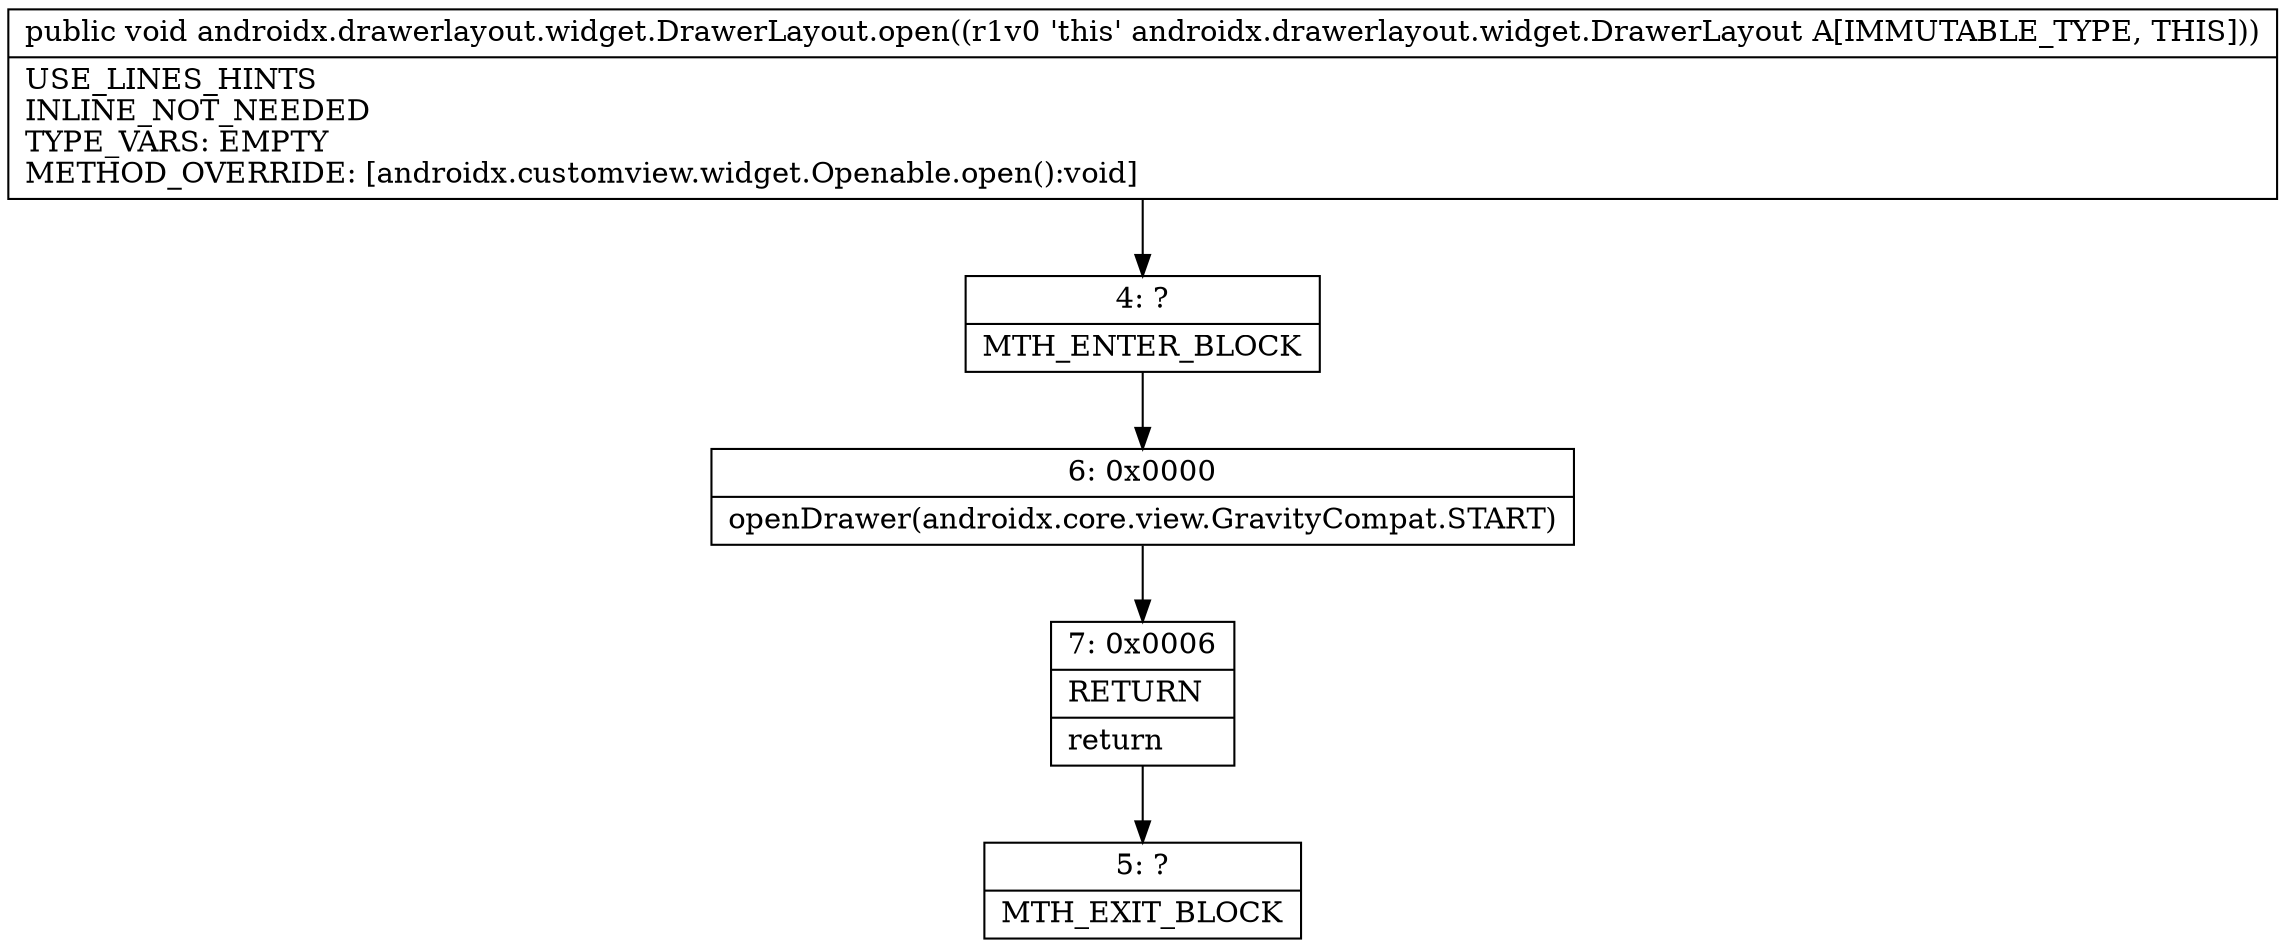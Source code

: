 digraph "CFG forandroidx.drawerlayout.widget.DrawerLayout.open()V" {
Node_4 [shape=record,label="{4\:\ ?|MTH_ENTER_BLOCK\l}"];
Node_6 [shape=record,label="{6\:\ 0x0000|openDrawer(androidx.core.view.GravityCompat.START)\l}"];
Node_7 [shape=record,label="{7\:\ 0x0006|RETURN\l|return\l}"];
Node_5 [shape=record,label="{5\:\ ?|MTH_EXIT_BLOCK\l}"];
MethodNode[shape=record,label="{public void androidx.drawerlayout.widget.DrawerLayout.open((r1v0 'this' androidx.drawerlayout.widget.DrawerLayout A[IMMUTABLE_TYPE, THIS]))  | USE_LINES_HINTS\lINLINE_NOT_NEEDED\lTYPE_VARS: EMPTY\lMETHOD_OVERRIDE: [androidx.customview.widget.Openable.open():void]\l}"];
MethodNode -> Node_4;Node_4 -> Node_6;
Node_6 -> Node_7;
Node_7 -> Node_5;
}

